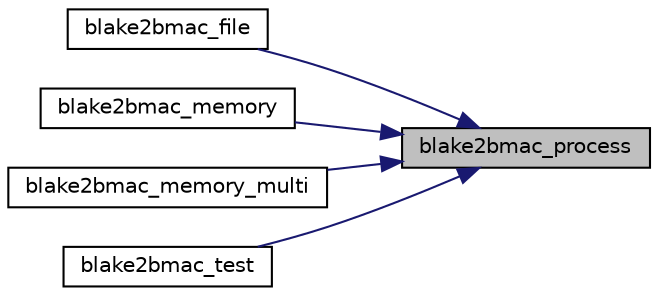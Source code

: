 digraph "blake2bmac_process"
{
 // LATEX_PDF_SIZE
  edge [fontname="Helvetica",fontsize="10",labelfontname="Helvetica",labelfontsize="10"];
  node [fontname="Helvetica",fontsize="10",shape=record];
  rankdir="RL";
  Node35 [label="blake2bmac_process",height=0.2,width=0.4,color="black", fillcolor="grey75", style="filled", fontcolor="black",tooltip="Process data through BLAKE2B MAC."];
  Node35 -> Node36 [dir="back",color="midnightblue",fontsize="10",style="solid",fontname="Helvetica"];
  Node36 [label="blake2bmac_file",height=0.2,width=0.4,color="black", fillcolor="white", style="filled",URL="$blake2bmac__file_8c.html#a372c957a4b186ee3a6f737eacfd0b9b3",tooltip="BLAKE2B MAC a file."];
  Node35 -> Node37 [dir="back",color="midnightblue",fontsize="10",style="solid",fontname="Helvetica"];
  Node37 [label="blake2bmac_memory",height=0.2,width=0.4,color="black", fillcolor="white", style="filled",URL="$blake2bmac__memory_8c.html#a77f61ab09e05bfd6b7953ec24b3f55c0",tooltip="BLAKE2B MAC a block of memory to produce the authentication tag."];
  Node35 -> Node38 [dir="back",color="midnightblue",fontsize="10",style="solid",fontname="Helvetica"];
  Node38 [label="blake2bmac_memory_multi",height=0.2,width=0.4,color="black", fillcolor="white", style="filled",URL="$blake2bmac__memory__multi_8c.html#aec804c047997d283f5b0d8ec8b8c20c0",tooltip="BLAKE2B MAC multiple blocks of memory to produce the authentication tag."];
  Node35 -> Node39 [dir="back",color="midnightblue",fontsize="10",style="solid",fontname="Helvetica"];
  Node39 [label="blake2bmac_test",height=0.2,width=0.4,color="black", fillcolor="white", style="filled",URL="$blake2bmac__test_8c.html#ad73d93774d527ef21c4fa0da9bafbb60",tooltip=" "];
}
